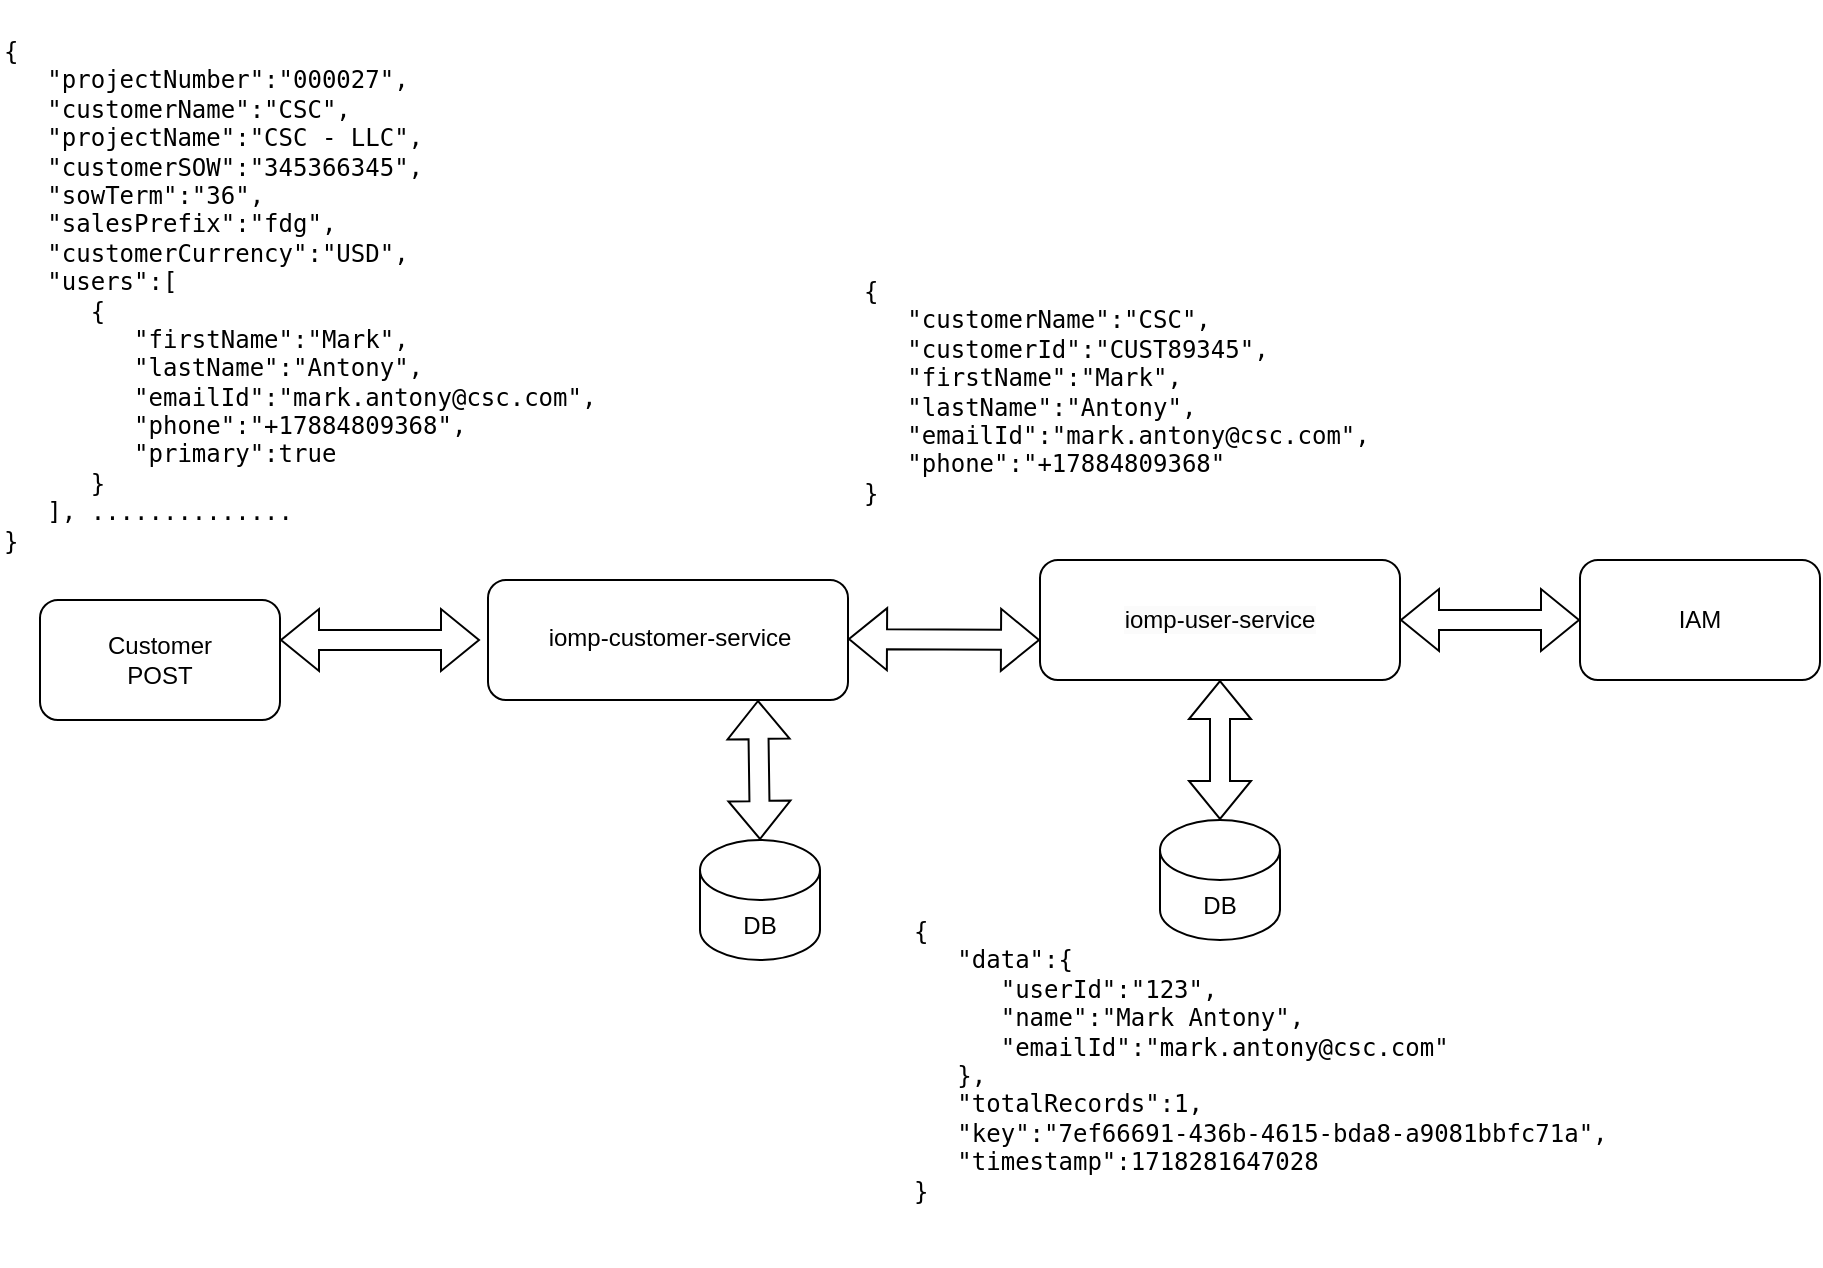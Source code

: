 <mxfile version="24.6.4" type="github">
  <diagram name="Page-1" id="BYTXbC25DRY8ZI2Z7DPX">
    <mxGraphModel dx="1026" dy="573" grid="1" gridSize="10" guides="1" tooltips="1" connect="1" arrows="1" fold="1" page="1" pageScale="1" pageWidth="827" pageHeight="1169" math="0" shadow="0">
      <root>
        <mxCell id="0" />
        <mxCell id="1" parent="0" />
        <mxCell id="M__pvSeYkyBA2umGWvLx-5" value="&lt;div&gt;Customer&lt;/div&gt;&lt;div&gt;POST&lt;/div&gt;" style="rounded=1;whiteSpace=wrap;html=1;" parent="1" vertex="1">
          <mxGeometry x="100" y="300" width="120" height="60" as="geometry" />
        </mxCell>
        <mxCell id="M__pvSeYkyBA2umGWvLx-6" value="" style="rounded=1;whiteSpace=wrap;html=1;" parent="1" vertex="1">
          <mxGeometry x="324" y="290" width="180" height="60" as="geometry" />
        </mxCell>
        <mxCell id="M__pvSeYkyBA2umGWvLx-7" value="iomp-customer-service" style="text;html=1;align=center;verticalAlign=middle;whiteSpace=wrap;rounded=0;" parent="1" vertex="1">
          <mxGeometry x="350" y="307.5" width="130" height="22.5" as="geometry" />
        </mxCell>
        <mxCell id="M__pvSeYkyBA2umGWvLx-13" value="" style="shape=flexArrow;endArrow=classic;startArrow=classic;html=1;rounded=0;" parent="1" edge="1">
          <mxGeometry width="100" height="100" relative="1" as="geometry">
            <mxPoint x="220" y="320" as="sourcePoint" />
            <mxPoint x="320" y="320" as="targetPoint" />
          </mxGeometry>
        </mxCell>
        <mxCell id="M__pvSeYkyBA2umGWvLx-14" value="" style="shape=flexArrow;endArrow=classic;startArrow=classic;html=1;rounded=0;" parent="1" edge="1">
          <mxGeometry width="100" height="100" relative="1" as="geometry">
            <mxPoint x="504" y="319.5" as="sourcePoint" />
            <mxPoint x="600" y="320" as="targetPoint" />
          </mxGeometry>
        </mxCell>
        <mxCell id="M__pvSeYkyBA2umGWvLx-25" value="DB" style="shape=cylinder3;whiteSpace=wrap;html=1;boundedLbl=1;backgroundOutline=1;size=15;" parent="1" vertex="1">
          <mxGeometry x="430" y="420" width="60" height="60" as="geometry" />
        </mxCell>
        <mxCell id="eWnXWsVsrv5pQYVKBkyM-1" value="&lt;pre style=&quot;margin-top: 0px;&quot;&gt;&lt;pre&gt;&lt;pre&gt;&lt;pre&gt;&lt;span dir=&quot;ltr&quot; class=&quot;ui-provider a b c d e f g h i j k l m n o p q r s t u v w x y z ab ac ae af ag ah ai aj ak&quot;&gt;&lt;p&gt;{&lt;br/&gt;   &quot;projectNumber&quot;:&quot;000027&quot;,&lt;br/&gt;   &quot;customerName&quot;:&quot;CSC&quot;,&lt;br/&gt;   &quot;projectName&quot;:&quot;CSC - LLC&quot;,&lt;br/&gt;   &quot;customerSOW&quot;:&quot;345366345&quot;,&lt;br/&gt;   &quot;sowTerm&quot;:&quot;36&quot;,&lt;br/&gt;   &quot;salesPrefix&quot;:&quot;fdg&quot;,&lt;br/&gt;   &quot;customerCurrency&quot;:&quot;USD&quot;,&lt;br/&gt;   &quot;users&quot;:[&lt;br/&gt;      {&lt;br/&gt;         &quot;firstName&quot;:&quot;Mark&quot;,&lt;br/&gt;         &quot;lastName&quot;:&quot;Antony&quot;,&lt;br/&gt;         &quot;emailId&quot;:&quot;mark.antony@csc.com&quot;,&lt;br/&gt;         &quot;phone&quot;:&quot;+17884809368&quot;,&lt;br/&gt;         &quot;primary&quot;:true&lt;br/&gt;      }&lt;br/&gt;   ], ..............&lt;br/&gt;}&lt;br&gt;&lt;/p&gt;&lt;p&gt;&lt;/p&gt;&lt;/span&gt;&lt;/pre&gt;&lt;/pre&gt;&lt;/pre&gt;&lt;/pre&gt;" style="text;html=1;whiteSpace=wrap;overflow=hidden;rounded=0;align=left;" parent="1" vertex="1">
          <mxGeometry x="80" width="360" height="290" as="geometry" />
        </mxCell>
        <mxCell id="0USdb_t3DaOtPhE5vXOL-1" value="&lt;span style=&quot;color: rgb(0, 0, 0); font-family: Helvetica; font-size: 12px; font-style: normal; font-variant-ligatures: normal; font-variant-caps: normal; font-weight: 400; letter-spacing: normal; orphans: 2; text-align: center; text-indent: 0px; text-transform: none; widows: 2; word-spacing: 0px; -webkit-text-stroke-width: 0px; white-space: normal; background-color: rgb(251, 251, 251); text-decoration-thickness: initial; text-decoration-style: initial; text-decoration-color: initial; display: inline !important; float: none;&quot;&gt;iomp-user-service&lt;/span&gt;" style="rounded=1;whiteSpace=wrap;html=1;" vertex="1" parent="1">
          <mxGeometry x="600" y="280" width="180" height="60" as="geometry" />
        </mxCell>
        <mxCell id="0USdb_t3DaOtPhE5vXOL-2" value="DB" style="shape=cylinder3;whiteSpace=wrap;html=1;boundedLbl=1;backgroundOutline=1;size=15;" vertex="1" parent="1">
          <mxGeometry x="660" y="410" width="60" height="60" as="geometry" />
        </mxCell>
        <mxCell id="0USdb_t3DaOtPhE5vXOL-3" value="" style="shape=flexArrow;endArrow=classic;startArrow=classic;html=1;rounded=0;entryX=0.75;entryY=1;entryDx=0;entryDy=0;exitX=0.5;exitY=0;exitDx=0;exitDy=0;exitPerimeter=0;" edge="1" parent="1" source="M__pvSeYkyBA2umGWvLx-25" target="M__pvSeYkyBA2umGWvLx-6">
          <mxGeometry width="100" height="100" relative="1" as="geometry">
            <mxPoint x="450" y="390" as="sourcePoint" />
            <mxPoint x="550" y="290" as="targetPoint" />
          </mxGeometry>
        </mxCell>
        <mxCell id="0USdb_t3DaOtPhE5vXOL-5" value="" style="shape=flexArrow;endArrow=classic;startArrow=classic;html=1;rounded=0;exitX=0.5;exitY=0;exitDx=0;exitDy=0;exitPerimeter=0;entryX=0.5;entryY=1;entryDx=0;entryDy=0;" edge="1" parent="1" source="0USdb_t3DaOtPhE5vXOL-2" target="0USdb_t3DaOtPhE5vXOL-1">
          <mxGeometry width="100" height="100" relative="1" as="geometry">
            <mxPoint x="470" y="430" as="sourcePoint" />
            <mxPoint x="550" y="370" as="targetPoint" />
          </mxGeometry>
        </mxCell>
        <mxCell id="0USdb_t3DaOtPhE5vXOL-6" value="&lt;pre style=&quot;margin-top: 0px;&quot;&gt;&lt;pre&gt;&lt;pre&gt;&lt;pre&gt;&lt;span dir=&quot;ltr&quot; class=&quot;ui-provider a b c d e f g h i j k l m n o p q r s t u v w x y z ab ac ae af ag ah ai aj ak&quot;&gt;&lt;pre&gt;{&lt;br/&gt;   &quot;customerName&quot;:&quot;CSC&quot;,&lt;br/&gt;   &quot;customerId&quot;:&quot;CUST89345&quot;,&lt;br/&gt;   &quot;firstName&quot;:&quot;Mark&quot;,&lt;br/&gt;   &quot;lastName&quot;:&quot;Antony&quot;,&lt;br/&gt;   &quot;emailId&quot;:&quot;mark.antony@csc.com&quot;,&lt;br/&gt;   &quot;phone&quot;:&quot;+17884809368&quot;&lt;br/&gt;}&lt;br&gt;&lt;/pre&gt;&lt;/span&gt;&lt;/pre&gt;&lt;/pre&gt;&lt;/pre&gt;&lt;/pre&gt;" style="text;html=1;whiteSpace=wrap;overflow=hidden;rounded=0;align=left;" vertex="1" parent="1">
          <mxGeometry x="510" y="120" width="390" height="180" as="geometry" />
        </mxCell>
        <mxCell id="0USdb_t3DaOtPhE5vXOL-7" value="&lt;pre style=&quot;margin-top: 0px;&quot;&gt;&lt;pre&gt;&lt;pre&gt;&lt;pre&gt;&lt;span dir=&quot;ltr&quot; class=&quot;ui-provider a b c d e f g h i j k l m n o p q r s t u v w x y z ab ac ae af ag ah ai aj ak&quot;&gt;&lt;pre&gt;&lt;blockquote&gt;{&lt;br/&gt;   &quot;data&quot;:{&lt;br/&gt;      &quot;userId&quot;:&quot;123&quot;,&lt;br/&gt;      &quot;name&quot;:&quot;Mark Antony&quot;,&lt;br/&gt;      &quot;emailId&quot;:&quot;mark.antony@csc.com&quot;&lt;br/&gt;   },&lt;br/&gt;   &quot;totalRecords&quot;:1,&lt;br/&gt;   &quot;key&quot;:&quot;7ef66691-436b-4615-bda8-a9081bbfc71a&quot;,&lt;br/&gt;   &quot;timestamp&quot;:1718281647028&lt;br/&gt;}&lt;br&gt;&lt;/blockquote&gt;&lt;/pre&gt;&lt;/span&gt;&lt;/pre&gt;&lt;/pre&gt;&lt;/pre&gt;&lt;/pre&gt;" style="text;html=1;whiteSpace=wrap;overflow=hidden;rounded=0;align=left;" vertex="1" parent="1">
          <mxGeometry x="495" y="440" width="390" height="190" as="geometry" />
        </mxCell>
        <mxCell id="0USdb_t3DaOtPhE5vXOL-8" value="IAM" style="rounded=1;whiteSpace=wrap;html=1;" vertex="1" parent="1">
          <mxGeometry x="870" y="280" width="120" height="60" as="geometry" />
        </mxCell>
        <mxCell id="0USdb_t3DaOtPhE5vXOL-10" value="" style="shape=flexArrow;endArrow=classic;startArrow=classic;html=1;rounded=0;entryX=0;entryY=0.5;entryDx=0;entryDy=0;exitX=1;exitY=0.5;exitDx=0;exitDy=0;" edge="1" parent="1" source="0USdb_t3DaOtPhE5vXOL-1" target="0USdb_t3DaOtPhE5vXOL-8">
          <mxGeometry width="100" height="100" relative="1" as="geometry">
            <mxPoint x="780" y="320" as="sourcePoint" />
            <mxPoint x="880" y="220" as="targetPoint" />
          </mxGeometry>
        </mxCell>
      </root>
    </mxGraphModel>
  </diagram>
</mxfile>
